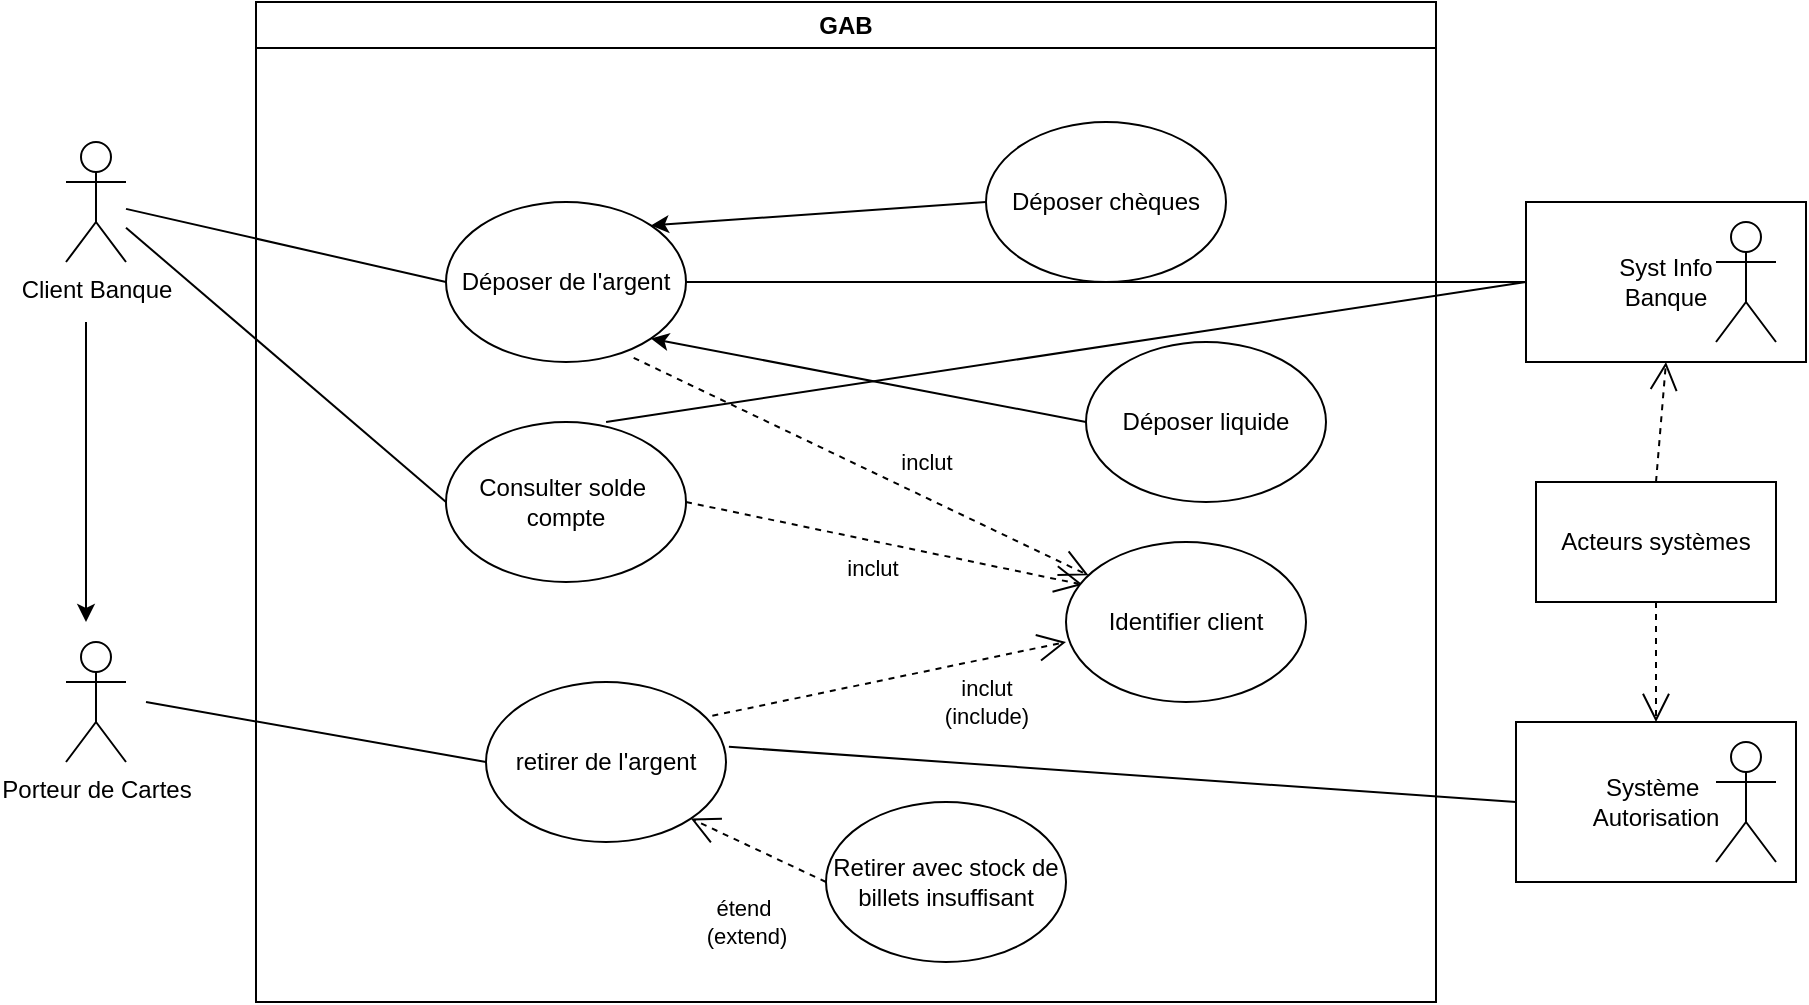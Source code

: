 <mxfile version="20.6.0" type="device"><diagram name="Page-1" id="e7e014a7-5840-1c2e-5031-d8a46d1fe8dd"><mxGraphModel dx="1422" dy="790" grid="1" gridSize="10" guides="1" tooltips="1" connect="1" arrows="1" fold="1" page="1" pageScale="1" pageWidth="1169" pageHeight="826" background="none" math="0" shadow="0"><root><mxCell id="0"/><mxCell id="1" parent="0"/><mxCell id="3SZDumxS3PC3HRMXGHDg-42" value="Client Banque" style="shape=umlActor;verticalLabelPosition=bottom;verticalAlign=top;html=1;outlineConnect=0;" vertex="1" parent="1"><mxGeometry x="110" y="320" width="30" height="60" as="geometry"/></mxCell><mxCell id="3SZDumxS3PC3HRMXGHDg-43" value="Porteur de Cartes" style="shape=umlActor;verticalLabelPosition=bottom;verticalAlign=top;html=1;outlineConnect=0;" vertex="1" parent="1"><mxGeometry x="110" y="570" width="30" height="60" as="geometry"/></mxCell><mxCell id="3SZDumxS3PC3HRMXGHDg-44" value="GAB" style="swimlane;whiteSpace=wrap;html=1;" vertex="1" parent="1"><mxGeometry x="205" y="250" width="590" height="500" as="geometry"/></mxCell><mxCell id="3SZDumxS3PC3HRMXGHDg-49" value="Déposer de l'argent" style="ellipse;whiteSpace=wrap;html=1;" vertex="1" parent="3SZDumxS3PC3HRMXGHDg-44"><mxGeometry x="95" y="100" width="120" height="80" as="geometry"/></mxCell><mxCell id="3SZDumxS3PC3HRMXGHDg-52" value="Déposer chèques" style="ellipse;whiteSpace=wrap;html=1;" vertex="1" parent="3SZDumxS3PC3HRMXGHDg-44"><mxGeometry x="365" y="60" width="120" height="80" as="geometry"/></mxCell><mxCell id="3SZDumxS3PC3HRMXGHDg-54" value="" style="endArrow=classic;html=1;rounded=0;entryX=1;entryY=0;entryDx=0;entryDy=0;exitX=0;exitY=0.5;exitDx=0;exitDy=0;" edge="1" parent="3SZDumxS3PC3HRMXGHDg-44" source="3SZDumxS3PC3HRMXGHDg-52" target="3SZDumxS3PC3HRMXGHDg-49"><mxGeometry width="50" height="50" relative="1" as="geometry"><mxPoint x="275" y="360" as="sourcePoint"/><mxPoint x="325" y="310" as="targetPoint"/></mxGeometry></mxCell><mxCell id="3SZDumxS3PC3HRMXGHDg-55" value="Déposer liquide" style="ellipse;whiteSpace=wrap;html=1;" vertex="1" parent="3SZDumxS3PC3HRMXGHDg-44"><mxGeometry x="415" y="170" width="120" height="80" as="geometry"/></mxCell><mxCell id="3SZDumxS3PC3HRMXGHDg-56" value="" style="endArrow=classic;html=1;rounded=0;entryX=1;entryY=1;entryDx=0;entryDy=0;exitX=0;exitY=0.5;exitDx=0;exitDy=0;" edge="1" parent="3SZDumxS3PC3HRMXGHDg-44" source="3SZDumxS3PC3HRMXGHDg-55" target="3SZDumxS3PC3HRMXGHDg-49"><mxGeometry width="50" height="50" relative="1" as="geometry"><mxPoint x="275" y="360" as="sourcePoint"/><mxPoint x="325" y="310" as="targetPoint"/></mxGeometry></mxCell><mxCell id="3SZDumxS3PC3HRMXGHDg-71" value="Consulter solde&amp;nbsp;&lt;br&gt;compte" style="ellipse;whiteSpace=wrap;html=1;" vertex="1" parent="3SZDumxS3PC3HRMXGHDg-44"><mxGeometry x="95" y="210" width="120" height="80" as="geometry"/></mxCell><mxCell id="3SZDumxS3PC3HRMXGHDg-74" value="retirer de l'argent" style="ellipse;whiteSpace=wrap;html=1;" vertex="1" parent="3SZDumxS3PC3HRMXGHDg-44"><mxGeometry x="115" y="340" width="120" height="80" as="geometry"/></mxCell><mxCell id="3SZDumxS3PC3HRMXGHDg-75" value="Retirer avec stock de billets insuffisant" style="ellipse;whiteSpace=wrap;html=1;" vertex="1" parent="3SZDumxS3PC3HRMXGHDg-44"><mxGeometry x="285" y="400" width="120" height="80" as="geometry"/></mxCell><mxCell id="3SZDumxS3PC3HRMXGHDg-76" value="étend&amp;nbsp;&lt;br&gt;(extend)" style="endArrow=open;endSize=12;dashed=1;html=1;rounded=0;exitX=0;exitY=0.5;exitDx=0;exitDy=0;entryX=1;entryY=1;entryDx=0;entryDy=0;" edge="1" parent="3SZDumxS3PC3HRMXGHDg-44" source="3SZDumxS3PC3HRMXGHDg-75" target="3SZDumxS3PC3HRMXGHDg-74"><mxGeometry x="-0.258" y="35" width="160" relative="1" as="geometry"><mxPoint x="225" y="300" as="sourcePoint"/><mxPoint x="385" y="300" as="targetPoint"/><mxPoint as="offset"/></mxGeometry></mxCell><mxCell id="3SZDumxS3PC3HRMXGHDg-78" value="inclut&lt;br&gt;(include)" style="endArrow=open;endSize=12;dashed=1;html=1;rounded=0;exitX=0.943;exitY=0.211;exitDx=0;exitDy=0;exitPerimeter=0;entryX=0;entryY=0.625;entryDx=0;entryDy=0;entryPerimeter=0;" edge="1" parent="3SZDumxS3PC3HRMXGHDg-44" source="3SZDumxS3PC3HRMXGHDg-74" target="3SZDumxS3PC3HRMXGHDg-85"><mxGeometry x="0.499" y="-21" width="160" relative="1" as="geometry"><mxPoint x="235" y="330" as="sourcePoint"/><mxPoint x="395" y="330" as="targetPoint"/><mxPoint as="offset"/></mxGeometry></mxCell><mxCell id="3SZDumxS3PC3HRMXGHDg-79" value="inclut" style="endArrow=open;endSize=12;dashed=1;html=1;rounded=0;exitX=1;exitY=0.5;exitDx=0;exitDy=0;entryX=0.07;entryY=0.267;entryDx=0;entryDy=0;entryPerimeter=0;" edge="1" parent="3SZDumxS3PC3HRMXGHDg-44" source="3SZDumxS3PC3HRMXGHDg-71" target="3SZDumxS3PC3HRMXGHDg-85"><mxGeometry x="-0.038" y="-13" width="160" relative="1" as="geometry"><mxPoint x="265" y="260" as="sourcePoint"/><mxPoint x="425" y="260" as="targetPoint"/><mxPoint as="offset"/></mxGeometry></mxCell><mxCell id="3SZDumxS3PC3HRMXGHDg-85" value="Identifier client" style="ellipse;whiteSpace=wrap;html=1;" vertex="1" parent="3SZDumxS3PC3HRMXGHDg-44"><mxGeometry x="405" y="270" width="120" height="80" as="geometry"/></mxCell><mxCell id="3SZDumxS3PC3HRMXGHDg-86" value="inclut" style="endArrow=open;endSize=12;dashed=1;html=1;rounded=0;exitX=0.782;exitY=0.974;exitDx=0;exitDy=0;exitPerimeter=0;" edge="1" parent="3SZDumxS3PC3HRMXGHDg-44" source="3SZDumxS3PC3HRMXGHDg-49" target="3SZDumxS3PC3HRMXGHDg-85"><mxGeometry x="0.225" y="16" width="160" relative="1" as="geometry"><mxPoint x="225" y="280" as="sourcePoint"/><mxPoint x="385" y="280" as="targetPoint"/><mxPoint as="offset"/></mxGeometry></mxCell><mxCell id="3SZDumxS3PC3HRMXGHDg-47" value="Acteurs systèmes" style="rounded=0;whiteSpace=wrap;html=1;" vertex="1" parent="1"><mxGeometry x="845" y="490" width="120" height="60" as="geometry"/></mxCell><mxCell id="3SZDumxS3PC3HRMXGHDg-51" value="" style="endArrow=none;html=1;rounded=0;entryX=0;entryY=0.5;entryDx=0;entryDy=0;" edge="1" parent="1" source="3SZDumxS3PC3HRMXGHDg-42" target="3SZDumxS3PC3HRMXGHDg-49"><mxGeometry width="50" height="50" relative="1" as="geometry"><mxPoint x="480" y="600" as="sourcePoint"/><mxPoint x="530" y="550" as="targetPoint"/></mxGeometry></mxCell><mxCell id="3SZDumxS3PC3HRMXGHDg-58" value="Syst Info&lt;br&gt;Banque" style="rounded=0;whiteSpace=wrap;html=1;" vertex="1" parent="1"><mxGeometry x="840" y="350" width="140" height="80" as="geometry"/></mxCell><mxCell id="3SZDumxS3PC3HRMXGHDg-60" value="" style="shape=umlActor;verticalLabelPosition=bottom;verticalAlign=top;html=1;outlineConnect=0;" vertex="1" parent="1"><mxGeometry x="935" y="360" width="30" height="60" as="geometry"/></mxCell><mxCell id="3SZDumxS3PC3HRMXGHDg-61" value="" style="endArrow=none;html=1;rounded=0;entryX=0;entryY=0.5;entryDx=0;entryDy=0;exitX=1;exitY=0.5;exitDx=0;exitDy=0;" edge="1" parent="1" source="3SZDumxS3PC3HRMXGHDg-49" target="3SZDumxS3PC3HRMXGHDg-58"><mxGeometry width="50" height="50" relative="1" as="geometry"><mxPoint x="480" y="590" as="sourcePoint"/><mxPoint x="530" y="540" as="targetPoint"/></mxGeometry></mxCell><mxCell id="3SZDumxS3PC3HRMXGHDg-62" value="Système&amp;nbsp;&lt;br&gt;Autorisation" style="rounded=0;whiteSpace=wrap;html=1;" vertex="1" parent="1"><mxGeometry x="835" y="610" width="140" height="80" as="geometry"/></mxCell><mxCell id="3SZDumxS3PC3HRMXGHDg-63" value="" style="shape=umlActor;verticalLabelPosition=bottom;verticalAlign=top;html=1;outlineConnect=0;" vertex="1" parent="1"><mxGeometry x="935" y="620" width="30" height="60" as="geometry"/></mxCell><mxCell id="3SZDumxS3PC3HRMXGHDg-72" value="" style="endArrow=none;html=1;rounded=0;exitX=0;exitY=0.5;exitDx=0;exitDy=0;" edge="1" parent="1" source="3SZDumxS3PC3HRMXGHDg-71" target="3SZDumxS3PC3HRMXGHDg-42"><mxGeometry width="50" height="50" relative="1" as="geometry"><mxPoint x="480" y="570" as="sourcePoint"/><mxPoint x="530" y="520" as="targetPoint"/></mxGeometry></mxCell><mxCell id="3SZDumxS3PC3HRMXGHDg-73" value="" style="endArrow=classic;html=1;rounded=0;" edge="1" parent="1"><mxGeometry width="50" height="50" relative="1" as="geometry"><mxPoint x="120" y="410" as="sourcePoint"/><mxPoint x="120" y="560" as="targetPoint"/></mxGeometry></mxCell><mxCell id="3SZDumxS3PC3HRMXGHDg-77" value="" style="endArrow=none;html=1;rounded=0;entryX=0;entryY=0.5;entryDx=0;entryDy=0;" edge="1" parent="1" target="3SZDumxS3PC3HRMXGHDg-74"><mxGeometry width="50" height="50" relative="1" as="geometry"><mxPoint x="150" y="600" as="sourcePoint"/><mxPoint x="530" y="510" as="targetPoint"/></mxGeometry></mxCell><mxCell id="3SZDumxS3PC3HRMXGHDg-80" value="" style="endArrow=none;html=1;rounded=0;exitX=0.667;exitY=0;exitDx=0;exitDy=0;exitPerimeter=0;" edge="1" parent="1" source="3SZDumxS3PC3HRMXGHDg-71"><mxGeometry width="50" height="50" relative="1" as="geometry"><mxPoint x="480" y="550" as="sourcePoint"/><mxPoint x="840" y="390" as="targetPoint"/></mxGeometry></mxCell><mxCell id="3SZDumxS3PC3HRMXGHDg-81" value="" style="endArrow=none;html=1;rounded=0;entryX=0;entryY=0.5;entryDx=0;entryDy=0;exitX=1.012;exitY=0.405;exitDx=0;exitDy=0;exitPerimeter=0;" edge="1" parent="1" source="3SZDumxS3PC3HRMXGHDg-74" target="3SZDumxS3PC3HRMXGHDg-62"><mxGeometry width="50" height="50" relative="1" as="geometry"><mxPoint x="480" y="550" as="sourcePoint"/><mxPoint x="530" y="500" as="targetPoint"/></mxGeometry></mxCell><mxCell id="3SZDumxS3PC3HRMXGHDg-83" value="" style="endArrow=open;endSize=12;dashed=1;html=1;rounded=0;exitX=0.5;exitY=0;exitDx=0;exitDy=0;entryX=0.5;entryY=1;entryDx=0;entryDy=0;" edge="1" parent="1" source="3SZDumxS3PC3HRMXGHDg-47" target="3SZDumxS3PC3HRMXGHDg-58"><mxGeometry width="160" relative="1" as="geometry"><mxPoint x="430" y="530" as="sourcePoint"/><mxPoint x="590" y="530" as="targetPoint"/></mxGeometry></mxCell><mxCell id="3SZDumxS3PC3HRMXGHDg-84" value="" style="endArrow=open;endSize=12;dashed=1;html=1;rounded=0;exitX=0.5;exitY=1;exitDx=0;exitDy=0;entryX=0.5;entryY=0;entryDx=0;entryDy=0;" edge="1" parent="1" source="3SZDumxS3PC3HRMXGHDg-47" target="3SZDumxS3PC3HRMXGHDg-62"><mxGeometry width="160" relative="1" as="geometry"><mxPoint x="430" y="530" as="sourcePoint"/><mxPoint x="590" y="530" as="targetPoint"/></mxGeometry></mxCell></root></mxGraphModel></diagram></mxfile>